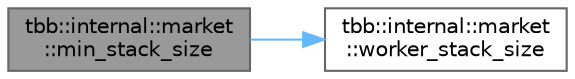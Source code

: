 digraph "tbb::internal::market::min_stack_size"
{
 // LATEX_PDF_SIZE
  bgcolor="transparent";
  edge [fontname=Helvetica,fontsize=10,labelfontname=Helvetica,labelfontsize=10];
  node [fontname=Helvetica,fontsize=10,shape=box,height=0.2,width=0.4];
  rankdir="LR";
  Node1 [id="Node000001",label="tbb::internal::market\l::min_stack_size",height=0.2,width=0.4,color="gray40", fillcolor="grey60", style="filled", fontcolor="black",tooltip=" "];
  Node1 -> Node2 [id="edge1_Node000001_Node000002",color="steelblue1",style="solid",tooltip=" "];
  Node2 [id="Node000002",label="tbb::internal::market\l::worker_stack_size",height=0.2,width=0.4,color="grey40", fillcolor="white", style="filled",URL="$classtbb_1_1internal_1_1market.html#accfaa36b2c0dc66a2d73943db458a373",tooltip="Returns the requested stack size of worker threads."];
}
